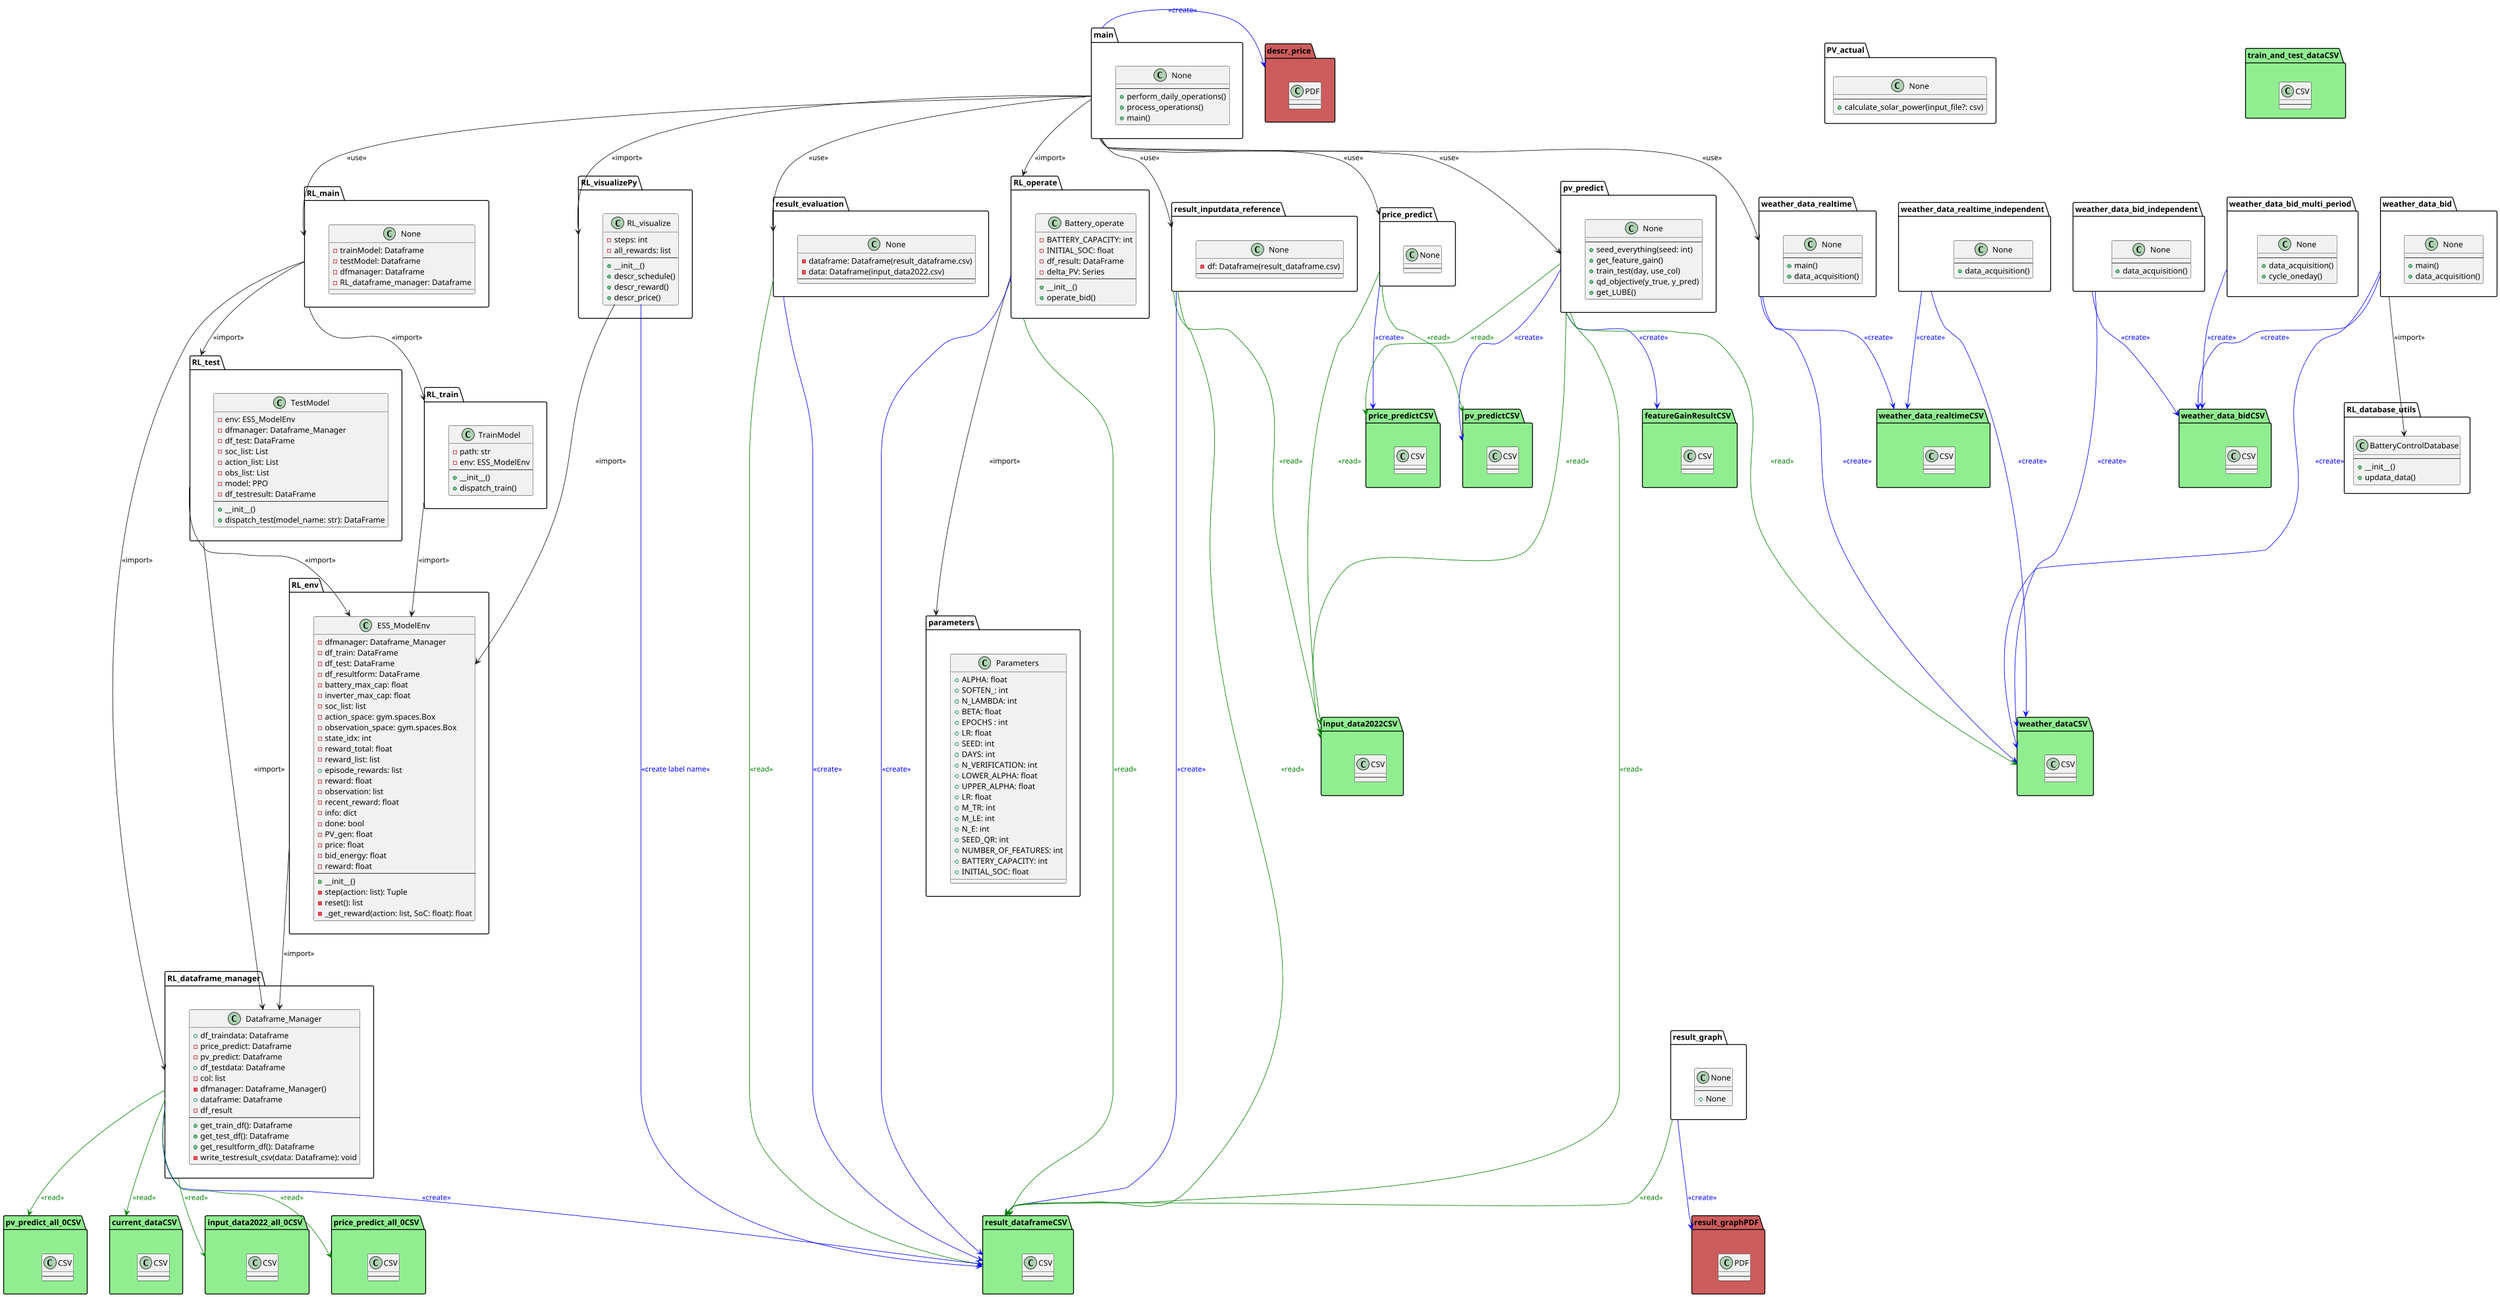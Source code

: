 @startuml Class_Diagram
scale 0.85
'main.py
package "main"{
  class None {
    --
    +perform_daily_operations()
    +process_operations()
    +main()
  }
}
'descr_price.pdf
package "descr_price" #IndianRed{
  class PDF {
    --
  }
}
' RL_visualize.py
package "RL_visualizePy"{
  class RL_visualize {
  -steps: int
  -all_rewards: list
  --
  +__init__()
  +descr_schedule()
  +descr_reward()
  +descr_price()
  }
}
' RL_main.py
package "RL_main"{
  class None {
    -trainModel: Dataframe
    -testModel: Dataframe
    -dfmanager: Dataframe
    -RL_dataframe_manager: Dataframe
  }
}
' RL_operate.py
package "RL_operate"{
  class Battery_operate {
      -BATTERY_CAPACITY: int
      -INITIAL_SOC: float
      -df_result: DataFrame
      -delta_PV: Series
      --
      +__init__()
      +operate_bid()
  }
}
'result_evaluation.py
package "result_evaluation"{
  class None {
    -dataframe: Dataframe(result_dataframe.csv)
    -data: Dataframe(input_data2022.csv)
    --
  }
}
'package gym {
  'class Env
'}
' RL_dataframe_manager.py
package "RL_dataframe_manager"{
  class Dataframe_Manager {
    +df_traindata: Dataframe
    -price_predict: Dataframe
    -pv_predict: Dataframe
    +df_testdata: Dataframe
    -col: list
    -dfmanager: Dataframe_Manager()
    +dataframe: Dataframe
    -df_result
    --
    +get_train_df(): Dataframe
    +get_test_df(): Dataframe
    +get_resultform_df(): Dataframe
    -write_testresult_csv(data: Dataframe): void
  }
}
' parameters.py
package "parameters"{
  class Parameters {
    +ALPHA: float
    +SOFTEN_: int
    +N_LAMBDA: int
    +BETA: float
    +EPOCHS : int
    +LR: float
    +SEED: int
    +DAYS: int
    +N_VERIFICATION: int
    +LOWER_ALPHA: float
    +UPPER_ALPHA: float
    +LR: float
    +M_TR: int
    +M_LE: int
    +N_E: int
    +SEED_QR: int
    +NUMBER_OF_FEATURES: int
    +BATTERY_CAPACITY: int
    +INITIAL_SOC: float
    }
}
' PPO
'package "stable_baseline3" {
  'class PPO {
  '}
'}
' RL_test.py
package "RL_test" {
  class TestModel {
    -env: ESS_ModelEnv
    -dfmanager: Dataframe_Manager
    -df_test: DataFrame
    -soc_list: List
    -action_list: List
    -obs_list: List
    -model: PPO
    -df_testresult: DataFrame
    --
    +__init__()
    +dispatch_test(model_name: str): DataFrame
  }
}
' RL_train.py
package "RL_train" {
  class TrainModel {
    -path: str
    -env: ESS_ModelEnv 
    --
    +__init__()
    +dispatch_train()
  }
}
' RL_env.py
package "RL_env" {
  class ESS_ModelEnv {
    -dfmanager: Dataframe_Manager
    -df_train: DataFrame
    -df_test: DataFrame
    -df_resultform: DataFrame
    -battery_max_cap: float
    -inverter_max_cap: float
    -soc_list: list
    -action_space: gym.spaces.Box
    -observation_space: gym.spaces.Box
    -state_idx: int
    -reward_total: float
    -reward_list: list
    +episode_rewards: list
    -reward: float
    -observation: list
    -recent_reward: float
    -info: dict
    -done: bool
    -PV_gen: float
    -price: float
    -bid_energy: float
    -reward: float
    --
    +__init__()
    -step(action: list): Tuple
    -reset(): list
    -_get_reward(action: list, SoC: float): float
  }
}
'result_inputdata_reference.py
package "result_inputdata_reference"{
  class None {
    -df: Dataframe(result_dataframe.csv)
    --
  }
}
'pv_predict.py
package "pv_predict"{
  class None {
    --
    +seed_everything(seed: int)
    +get_feature_gain()
    +train_test(day, use_col)
    +qd_objective(y_true, y_pred)
    +get_LUBE()
  }
}
'weather_data_realtime.py
package "weather_data_realtime"{
  class None {
    --
    +main()
    +data_acquisition()
  }
}

'price_predict.py
package "price_predict"{
  class None {
    --
  }
}
'price_predict.csv
package "price_predictCSV" #lightgreen{
  class CSV {
    --
  }
}
'PV_actual.py
package "PV_actual"{
  class None {
    --
    +calculate_solar_power(input_file?: csv)
  }
}
'result_graph.py
package "result_graph"{
  class None {
    --
    +None
  }
}
'RL_database_utils.py
package "RL_database_utils"{
  class BatteryControlDatabase {
    --
    +__init__()
    +updata_data()
  }
}
'weather_data_bid_independent.py
package "weather_data_bid_independent"{
  class None {
    --
    +data_acquisition()
  }
}
'weather_data.csv
package "weather_dataCSV" #lightgreen{
  class CSV {
    --
  }
}
'weather_data_bid_multi-period.py
package "weather_data_bid_multi_period"{
  class None {
    --
    +data_acquisition()
    +cycle_oneday()
  }
}
'weather_data_bid.py
package "weather_data_bid"{
  class None {
    --
    +main()
    +data_acquisition()
  }
}
'weather_data_bid.csv
package "weather_data_bidCSV" #lightgreen{
  class CSV {
    --
  }
}
'weather_data_realtime_independent.py
package "weather_data_realtime_independent"{
  class None {
    --
    +data_acquisition()
  }
}
'weather_data_realtime.csv
package "weather_data_realtimeCSV" #lightgreen{
  class CSV {
    --
  }
}
'featureGainResult.csv
package "featureGainResultCSV" #lightgreen{
  class CSV {
    --
  }
}
'pv_predict.csv
package "pv_predictCSV" #lightgreen{
  class CSV {
    --
  }
}
'pv_predict_all_0.csv
package "pv_predict_all_0CSV" #lightgreen{
  class CSV {
    --
  }
}
'result_dataframe.csv
package "result_dataframeCSV" #lightgreen{
  class CSV {
    --
  }
}
'current_data.csv
package "current_dataCSV" #lightgreen{
  class CSV {
    --
  }
}
'input_data2022_all_0.csv
package "input_data2022_all_0CSV" #lightgreen{
  class CSV {
    --
  }
}
'input_data2022.csv
package "input_data2022CSV" #lightgreen{
  class CSV {
    --
  }
}
'price_predict_all_0.csv
package "price_predict_all_0CSV" #lightgreen{
  class CSV {
    --
  }
}
'train_and_test_data.csv
package "train_and_test_dataCSV" #lightgreen{
  class CSV {
    --
  }
}
'result_graph.pdf
package "result_graphPDF" #IndianRed{
  class PDF {
    --
  }
}
main -[#blue]> descr_price #blue;text:blue : <<create>>
main --> RL_visualizePy : <<import>>
main --> RL_operate : <<import>>
main --> RL_main : <<use>>
main --> result_inputdata_reference : <<use>>
main --> result_evaluation : <<use>>
main --> weather_data_realtime : <<use>>
main --> pv_predict : <<use>>
main --> price_predict : <<use>>
RL_visualize ---> ESS_ModelEnv : <<import>>
'RL_env --> Env : <<import>>
RL_env --> Dataframe_Manager : <<import>>
RL_operate ---> parameters : <<import>>
RL_main --> RL_train : <<import>>
RL_main --> RL_test : <<import>>
RL_main --> RL_dataframe_manager : <<import>>
RL_train --> ESS_ModelEnv : <<import>>
'RL_train --> PPO : <<import>>
RL_test --> ESS_ModelEnv : <<import>>
RL_test --> Dataframe_Manager : <<import>>
weather_data_bid --> BatteryControlDatabase : <<import>>


weather_data_bid_independent -[#blue]-> weather_data_bidCSV #blue;text:blue : <<create>>
weather_data_bid_independent -[#blue]--> weather_dataCSV #blue;text:blue : <<create>>
weather_data_bid_multi_period -[#blue]-> weather_data_bidCSV #blue;text:blue : <<create>>
weather_data_bid -[#blue]-> weather_data_bidCSV #blue;text:blue : <<create>>
weather_data_bid -[#blue]--> weather_dataCSV #blue;text:blue : <<create>>
weather_data_realtime_independent -[#blue]-> weather_data_realtimeCSV #blue;text:blue : <<create>>
weather_data_realtime_independent -[#blue]--> weather_dataCSV #blue;text:blue : <<create>>
weather_data_realtime -[#blue]-> weather_data_realtimeCSV #blue;text:blue : <<create>>
weather_data_realtime -[#blue]--> weather_dataCSV #blue;text:blue : <<create>>
price_predict -[#blue]-> price_predictCSV #blue;text:blue : <<create>>
pv_predict -[#blue]-> featureGainResultCSV #blue;text:blue : <<create>>
pv_predict -[#blue]-> pv_predictCSV #blue;text:blue : <<create>>
result_evaluation -[#blue]----> result_dataframeCSV #blue;text:blue : <<create>>
result_inputdata_reference -[#blue]-> result_dataframeCSV #blue;text:blue : <<create>>
RL_dataframe_manager -[#blue]-> result_dataframeCSV #blue;text:blue : <<create>>
RL_operate -[#blue]----> result_dataframeCSV #blue;text:blue : <<create>>
RL_visualize -[#blue]----> result_dataframeCSV #blue;text:blue : <<create label name>>


price_predict -[#green]--> input_data2022CSV #green;text:green : <<read>>
price_predict -[#green]-> pv_predictCSV #green;text:green : <<read>>
pv_predict -[#green]--> input_data2022CSV #green;text:green : <<read>>
pv_predict -[#green]--> weather_dataCSV #green;text:green : <<read>>
pv_predict -[#green]-> price_predictCSV #green;text:green : <<read>>
pv_predict -[#green]-> result_dataframeCSV #green;text:green : <<read>>
result_evaluation -[#green]-> result_dataframeCSV #green;text:green : <<read>>
result_graph -[#green]-> result_dataframeCSV #green;text:green : <<read>>
result_inputdata_reference -[#green]-> result_dataframeCSV #green;text:green : <<read>>
result_inputdata_reference -[#green]--> input_data2022CSV #green;text:green : <<read>>
RL_dataframe_manager -[#green]-> input_data2022_all_0CSV #green;text:green : <<read>>
RL_dataframe_manager -[#green]-> current_dataCSV #green;text:green : <<read>>
RL_dataframe_manager -[#green]-> price_predict_all_0CSV #green;text:green : <<read>>
RL_dataframe_manager -[#green]-> pv_predict_all_0CSV #green;text:green : <<read>>
RL_operate -[#green]-> result_dataframeCSV #green;text:green : <<read>>


result_graph -[#blue]-> result_graphPDF #blue;text:blue : <<create>>
@enduml

